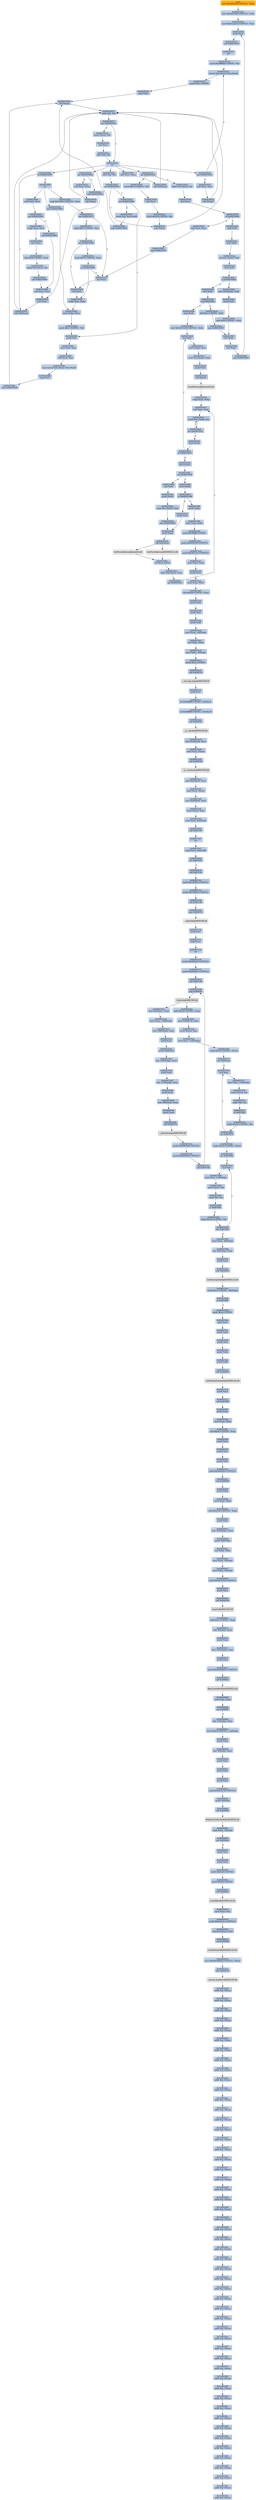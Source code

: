 digraph G {
node[shape=rectangle,style=filled,fillcolor=lightsteelblue,color=lightsteelblue]
bgcolor="transparent"
a0x00435000movl_0x4001d0UINT32_ebx[label="start\nmovl $0x4001d0<UINT32>, %ebx",fillcolor="orange",color="lightgrey"];
a0x00435005movl_0x401000UINT32_edi[label="0x00435005\nmovl $0x401000<UINT32>, %edi"];
a0x0043500amovl_0x42ab22UINT32_esi[label="0x0043500a\nmovl $0x42ab22<UINT32>, %esi"];
a0x0043500fpushl_ebx[label="0x0043500f\npushl %ebx"];
a0x00435010call_0x0043501f[label="0x00435010\ncall 0x0043501f"];
a0x0043501fcld_[label="0x0043501f\ncld "];
a0x00435020movb_0xffffff80UINT8_dl[label="0x00435020\nmovb $0xffffff80<UINT8>, %dl"];
a0x00435022movsb_ds_esi__es_edi_[label="0x00435022\nmovsb %ds:(%esi), %es:(%edi)"];
a0x00435023pushl_0x2UINT8[label="0x00435023\npushl $0x2<UINT8>"];
a0x00435025popl_ebx[label="0x00435025\npopl %ebx"];
a0x00435026call_esp_[label="0x00435026\ncall (%esp)"];
a0x00435015addb_dl_dl[label="0x00435015\naddb %dl, %dl"];
a0x00435017jne_0x0043501e[label="0x00435017\njne 0x0043501e"];
a0x00435019movb_esi__dl[label="0x00435019\nmovb (%esi), %dl"];
a0x0043501bincl_esi[label="0x0043501b\nincl %esi"];
a0x0043501cadcb_dl_dl[label="0x0043501c\nadcb %dl, %dl"];
a0x0043501eret[label="0x0043501e\nret"];
a0x00435029jae_0x00435022[label="0x00435029\njae 0x00435022"];
a0x0043502bxorl_ecx_ecx[label="0x0043502b\nxorl %ecx, %ecx"];
a0x0043502dcall_esp_[label="0x0043502d\ncall (%esp)"];
a0x00435030jae_0x0043504a[label="0x00435030\njae 0x0043504a"];
a0x00435032xorl_eax_eax[label="0x00435032\nxorl %eax, %eax"];
a0x00435034call_esp_[label="0x00435034\ncall (%esp)"];
a0x00435037jae_0x0043505a[label="0x00435037\njae 0x0043505a"];
a0x00435039movb_0x2UINT8_bl[label="0x00435039\nmovb $0x2<UINT8>, %bl"];
a0x0043503bincl_ecx[label="0x0043503b\nincl %ecx"];
a0x0043503cmovb_0x10UINT8_al[label="0x0043503c\nmovb $0x10<UINT8>, %al"];
a0x0043503ecall_esp_[label="0x0043503e\ncall (%esp)"];
a0x00435041adcb_al_al[label="0x00435041\nadcb %al, %al"];
a0x00435043jae_0x0043503e[label="0x00435043\njae 0x0043503e"];
a0x00435045jne_0x00435086[label="0x00435045\njne 0x00435086"];
a0x00435047stosb_al_es_edi_[label="0x00435047\nstosb %al, %es:(%edi)"];
a0x00435048jmp_0x00435026[label="0x00435048\njmp 0x00435026"];
a0x0043505alodsb_ds_esi__al[label="0x0043505a\nlodsb %ds:(%esi), %al"];
a0x0043505bshrl_eax[label="0x0043505b\nshrl %eax"];
a0x0043505dje_0x004350a0[label="0x0043505d\nje 0x004350a0"];
a0x0043505fadcl_ecx_ecx[label="0x0043505f\nadcl %ecx, %ecx"];
a0x00435061jmp_0x0043507f[label="0x00435061\njmp 0x0043507f"];
a0x0043507fincl_ecx[label="0x0043507f\nincl %ecx"];
a0x00435080incl_ecx[label="0x00435080\nincl %ecx"];
a0x00435081xchgl_eax_ebp[label="0x00435081\nxchgl %eax, %ebp"];
a0x00435082movl_ebp_eax[label="0x00435082\nmovl %ebp, %eax"];
a0x00435084movb_0x1UINT8_bl[label="0x00435084\nmovb $0x1<UINT8>, %bl"];
a0x00435086pushl_esi[label="0x00435086\npushl %esi"];
a0x00435087movl_edi_esi[label="0x00435087\nmovl %edi, %esi"];
a0x00435089subl_eax_esi[label="0x00435089\nsubl %eax, %esi"];
a0x0043508brepz_movsb_ds_esi__es_edi_[label="0x0043508b\nrepz movsb %ds:(%esi), %es:(%edi)"];
a0x0043508dpopl_esi[label="0x0043508d\npopl %esi"];
a0x0043508ejmp_0x00435026[label="0x0043508e\njmp 0x00435026"];
a0x0043504acall_0x00435092[label="0x0043504a\ncall 0x00435092"];
a0x00435092incl_ecx[label="0x00435092\nincl %ecx"];
a0x00435093call_0x4esp_[label="0x00435093\ncall 0x4(%esp)"];
a0x00435097adcl_ecx_ecx[label="0x00435097\nadcl %ecx, %ecx"];
a0x00435099call_0x4esp_[label="0x00435099\ncall 0x4(%esp)"];
a0x0043509djb_0x00435093[label="0x0043509d\njb 0x00435093"];
a0x0043509fret[label="0x0043509f\nret"];
a0x0043504fsubl_ebx_ecx[label="0x0043504f\nsubl %ebx, %ecx"];
a0x00435051jne_0x00435063[label="0x00435051\njne 0x00435063"];
a0x00435053call_0x00435090[label="0x00435053\ncall 0x00435090"];
a0x00435090xorl_ecx_ecx[label="0x00435090\nxorl %ecx, %ecx"];
a0x00435058jmp_0x00435082[label="0x00435058\njmp 0x00435082"];
a0x00435063xchgl_eax_ecx[label="0x00435063\nxchgl %eax, %ecx"];
a0x00435064decl_eax[label="0x00435064\ndecl %eax"];
a0x00435065shll_0x8UINT8_eax[label="0x00435065\nshll $0x8<UINT8>, %eax"];
a0x00435068lodsb_ds_esi__al[label="0x00435068\nlodsb %ds:(%esi), %al"];
a0x00435069call_0x00435090[label="0x00435069\ncall 0x00435090"];
a0x0043506ecmpl_0x7d00UINT32_eax[label="0x0043506e\ncmpl $0x7d00<UINT32>, %eax"];
a0x00435073jae_0x0043507f[label="0x00435073\njae 0x0043507f"];
a0x00435075cmpb_0x5UINT8_ah[label="0x00435075\ncmpb $0x5<UINT8>, %ah"];
a0x00435078jae_0x00435080[label="0x00435078\njae 0x00435080"];
a0x0043507acmpl_0x7fUINT8_eax[label="0x0043507a\ncmpl $0x7f<UINT8>, %eax"];
a0x0043507dja_0x00435081[label="0x0043507d\nja 0x00435081"];
a0x004350a0popl_edi[label="0x004350a0\npopl %edi"];
a0x004350a1popl_ebx[label="0x004350a1\npopl %ebx"];
a0x004350a2movzwl_ebx__edi[label="0x004350a2\nmovzwl (%ebx), %edi"];
a0x004350a5decl_edi[label="0x004350a5\ndecl %edi"];
a0x004350a6je_0x004350b0[label="0x004350a6\nje 0x004350b0"];
a0x004350a8decl_edi[label="0x004350a8\ndecl %edi"];
a0x004350a9je_0x004350be[label="0x004350a9\nje 0x004350be"];
a0x004350abshll_0xcUINT8_edi[label="0x004350ab\nshll $0xc<UINT8>, %edi"];
a0x004350aejmp_0x004350b7[label="0x004350ae\njmp 0x004350b7"];
a0x004350b7incl_ebx[label="0x004350b7\nincl %ebx"];
a0x004350b8incl_ebx[label="0x004350b8\nincl %ebx"];
a0x004350b9jmp_0x0043500f[label="0x004350b9\njmp 0x0043500f"];
a0x004350b0movl_0x2ebx__edi[label="0x004350b0\nmovl 0x2(%ebx), %edi"];
a0x004350b3pushl_edi[label="0x004350b3\npushl %edi"];
a0x004350b4addl_0x4UINT8_ebx[label="0x004350b4\naddl $0x4<UINT8>, %ebx"];
a0x004350bepopl_edi[label="0x004350be\npopl %edi"];
a0x004350bfmovl_0x435128UINT32_ebx[label="0x004350bf\nmovl $0x435128<UINT32>, %ebx"];
a0x004350c4incl_edi[label="0x004350c4\nincl %edi"];
a0x004350c5movl_edi__esi[label="0x004350c5\nmovl (%edi), %esi"];
a0x004350c7scasl_es_edi__eax[label="0x004350c7\nscasl %es:(%edi), %eax"];
a0x004350c8pushl_edi[label="0x004350c8\npushl %edi"];
a0x004350c9call_ebx_[label="0x004350c9\ncall (%ebx)"];
LoadLibraryA_kernel32_dll[label="LoadLibraryA@kernel32.dll",fillcolor="lightgrey",color="lightgrey"];
a0x004350cbxchgl_eax_ebp[label="0x004350cb\nxchgl %eax, %ebp"];
a0x004350ccxorl_eax_eax[label="0x004350cc\nxorl %eax, %eax"];
a0x004350cescasb_es_edi__al[label="0x004350ce\nscasb %es:(%edi), %al"];
a0x004350cfjne_0x004350ce[label="0x004350cf\njne 0x004350ce"];
a0x004350d1decb_edi_[label="0x004350d1\ndecb (%edi)"];
a0x004350d3je_0x004350c4[label="0x004350d3\nje 0x004350c4"];
a0x004350d5decb_edi_[label="0x004350d5\ndecb (%edi)"];
a0x004350d7jne_0x004350df[label="0x004350d7\njne 0x004350df"];
a0x004350dfdecb_edi_[label="0x004350df\ndecb (%edi)"];
a0x004350e1je_0x00407a98[label="0x004350e1\nje 0x00407a98"];
a0x004350e7pushl_edi[label="0x004350e7\npushl %edi"];
a0x004350e8pushl_ebp[label="0x004350e8\npushl %ebp"];
a0x004350e9call_0x4ebx_[label="0x004350e9\ncall 0x4(%ebx)"];
GetProcAddress_kernel32_dll[label="GetProcAddress@kernel32.dll",fillcolor="lightgrey",color="lightgrey"];
a0x004350ecorl_eax_esi_[label="0x004350ec\norl %eax, (%esi)"];
a0x004350eelodsl_ds_esi__eax[label="0x004350ee\nlodsl %ds:(%esi), %eax"];
a0x004350efjne_0x004350cc[label="0x004350ef\njne 0x004350cc"];
GetProcAddress_KERNEL32_dll[label="GetProcAddress@KERNEL32.dll",fillcolor="lightgrey",color="lightgrey"];
a0x004350d9incl_edi[label="0x004350d9\nincl %edi"];
a0x004350dapushl_edi_[label="0x004350da\npushl (%edi)"];
a0x004350dcscasl_es_edi__eax[label="0x004350dc\nscasl %es:(%edi), %eax"];
a0x004350ddjmp_0x004350e8[label="0x004350dd\njmp 0x004350e8"];
a0x00407a98pushl_ebp[label="0x00407a98\npushl %ebp"];
a0x00407a99movl_esp_ebp[label="0x00407a99\nmovl %esp, %ebp"];
a0x00407a9bpushl_0xffffffffUINT8[label="0x00407a9b\npushl $0xffffffff<UINT8>"];
a0x00407a9dpushl_0x409190UINT32[label="0x00407a9d\npushl $0x409190<UINT32>"];
a0x00407aa2pushl_0x407a3eUINT32[label="0x00407aa2\npushl $0x407a3e<UINT32>"];
a0x00407aa7movl_fs_0_eax[label="0x00407aa7\nmovl %fs:0, %eax"];
a0x00407aadpushl_eax[label="0x00407aad\npushl %eax"];
a0x00407aaemovl_esp_fs_0[label="0x00407aae\nmovl %esp, %fs:0"];
a0x00407ab5subl_0x68UINT8_esp[label="0x00407ab5\nsubl $0x68<UINT8>, %esp"];
a0x00407ab8pushl_ebx[label="0x00407ab8\npushl %ebx"];
a0x00407ab9pushl_esi[label="0x00407ab9\npushl %esi"];
a0x00407abapushl_edi[label="0x00407aba\npushl %edi"];
a0x00407abbmovl_esp__24ebp_[label="0x00407abb\nmovl %esp, -24(%ebp)"];
a0x00407abexorl_ebx_ebx[label="0x00407abe\nxorl %ebx, %ebx"];
a0x00407ac0movl_ebx__4ebp_[label="0x00407ac0\nmovl %ebx, -4(%ebp)"];
a0x00407ac3pushl_0x2UINT8[label="0x00407ac3\npushl $0x2<UINT8>"];
a0x00407ac5call_0x408158[label="0x00407ac5\ncall 0x408158"];
a__set_app_type_MSVCRT_dll[label="__set_app_type@MSVCRT.dll",fillcolor="lightgrey",color="lightgrey"];
a0x00407acbpopl_ecx[label="0x00407acb\npopl %ecx"];
a0x00407accorl_0xffffffffUINT8_0x426a2c[label="0x00407acc\norl $0xffffffff<UINT8>, 0x426a2c"];
a0x00407ad3orl_0xffffffffUINT8_0x426a30[label="0x00407ad3\norl $0xffffffff<UINT8>, 0x426a30"];
a0x00407adacall_0x40815c[label="0x00407ada\ncall 0x40815c"];
a__p__fmode_MSVCRT_dll[label="__p__fmode@MSVCRT.dll",fillcolor="lightgrey",color="lightgrey"];
a0x00407ae0movl_0x426a24_ecx[label="0x00407ae0\nmovl 0x426a24, %ecx"];
a0x00407ae6movl_ecx_eax_[label="0x00407ae6\nmovl %ecx, (%eax)"];
a0x00407ae8call_0x408160[label="0x00407ae8\ncall 0x408160"];
a__p__commode_MSVCRT_dll[label="__p__commode@MSVCRT.dll",fillcolor="lightgrey",color="lightgrey"];
a0x00407aeemovl_0x426a20_ecx[label="0x00407aee\nmovl 0x426a20, %ecx"];
a0x00407af4movl_ecx_eax_[label="0x00407af4\nmovl %ecx, (%eax)"];
a0x00407af6movl_0x408164_eax[label="0x00407af6\nmovl 0x408164, %eax"];
a0x00407afbmovl_eax__eax[label="0x00407afb\nmovl (%eax), %eax"];
a0x00407afdmovl_eax_0x426a28[label="0x00407afd\nmovl %eax, 0x426a28"];
a0x00407b02call_0x407c67[label="0x00407b02\ncall 0x407c67"];
a0x00407c67ret[label="0x00407c67\nret"];
a0x00407b07cmpl_ebx_0x425d88[label="0x00407b07\ncmpl %ebx, 0x425d88"];
a0x00407b0djne_0x407b1b[label="0x00407b0d\njne 0x407b1b"];
a0x00407b1bcall_0x407c4c[label="0x00407b1b\ncall 0x407c4c"];
a0x00407c4cpushl_0x30000UINT32[label="0x00407c4c\npushl $0x30000<UINT32>"];
a0x00407c51pushl_0x10000UINT32[label="0x00407c51\npushl $0x10000<UINT32>"];
a0x00407c56call_0x407c80[label="0x00407c56\ncall 0x407c80"];
a0x00407c80jmp_0x408150[label="0x00407c80\njmp 0x408150"];
a_controlfp_MSVCRT_dll[label="_controlfp@MSVCRT.dll",fillcolor="lightgrey",color="lightgrey"];
a0x00407c5bpopl_ecx[label="0x00407c5b\npopl %ecx"];
a0x00407c5cpopl_ecx[label="0x00407c5c\npopl %ecx"];
a0x00407c5dret[label="0x00407c5d\nret"];
a0x00407b20pushl_0x40b010UINT32[label="0x00407b20\npushl $0x40b010<UINT32>"];
a0x00407b25pushl_0x40b00cUINT32[label="0x00407b25\npushl $0x40b00c<UINT32>"];
a0x00407b2acall_0x407c46[label="0x00407b2a\ncall 0x407c46"];
a0x00407c46jmp_0x40816c[label="0x00407c46\njmp 0x40816c"];
a_initterm_MSVCRT_dll[label="_initterm@MSVCRT.dll",fillcolor="lightgrey",color="lightgrey"];
a0x00407b2fmovl_0x426a1c_eax[label="0x00407b2f\nmovl 0x426a1c, %eax"];
a0x00407b34movl_eax__108ebp_[label="0x00407b34\nmovl %eax, -108(%ebp)"];
a0x00407b37leal__108ebp__eax[label="0x00407b37\nleal -108(%ebp), %eax"];
a0x00407b3apushl_eax[label="0x00407b3a\npushl %eax"];
a0x00407b3bpushl_0x426a18[label="0x00407b3b\npushl 0x426a18"];
a0x00407b41leal__100ebp__eax[label="0x00407b41\nleal -100(%ebp), %eax"];
a0x00407b44pushl_eax[label="0x00407b44\npushl %eax"];
a0x00407b45leal__112ebp__eax[label="0x00407b45\nleal -112(%ebp), %eax"];
a0x00407b48pushl_eax[label="0x00407b48\npushl %eax"];
a0x00407b49leal__96ebp__eax[label="0x00407b49\nleal -96(%ebp), %eax"];
a0x00407b4cpushl_eax[label="0x00407b4c\npushl %eax"];
a0x00407b4dcall_0x408170[label="0x00407b4d\ncall 0x408170"];
a__getmainargs_MSVCRT_dll[label="__getmainargs@MSVCRT.dll",fillcolor="lightgrey",color="lightgrey"];
a0x00407b53pushl_0x40b008UINT32[label="0x00407b53\npushl $0x40b008<UINT32>"];
a0x00407b58pushl_0x40b000UINT32[label="0x00407b58\npushl $0x40b000<UINT32>"];
a0x00407b5dcall_0x407c46[label="0x00407b5d\ncall 0x407c46"];
a0x00407b62addl_0x24UINT8_esp[label="0x00407b62\naddl $0x24<UINT8>, %esp"];
a0x00407b65movl_0x408174_eax[label="0x00407b65\nmovl 0x408174, %eax"];
a0x00407b6amovl_eax__esi[label="0x00407b6a\nmovl (%eax), %esi"];
a0x00407b6cmovl_esi__116ebp_[label="0x00407b6c\nmovl %esi, -116(%ebp)"];
a0x00407b6fcmpb_0x22UINT8_esi_[label="0x00407b6f\ncmpb $0x22<UINT8>, (%esi)"];
a0x00407b72jne_0x407bae[label="0x00407b72\njne 0x407bae"];
a0x00407b74incl_esi[label="0x00407b74\nincl %esi"];
a0x00407b75movl_esi__116ebp_[label="0x00407b75\nmovl %esi, -116(%ebp)"];
a0x00407b78movb_esi__al[label="0x00407b78\nmovb (%esi), %al"];
a0x00407b7acmpb_bl_al[label="0x00407b7a\ncmpb %bl, %al"];
a0x00407b7cje_0x407b82[label="0x00407b7c\nje 0x407b82"];
a0x00407b7ecmpb_0x22UINT8_al[label="0x00407b7e\ncmpb $0x22<UINT8>, %al"];
a0x00407b80jne_0x407b74[label="0x00407b80\njne 0x407b74"];
a0x00407b82cmpb_0x22UINT8_esi_[label="0x00407b82\ncmpb $0x22<UINT8>, (%esi)"];
a0x00407b85jne_0x407b8b[label="0x00407b85\njne 0x407b8b"];
a0x00407b87incl_esi[label="0x00407b87\nincl %esi"];
a0x00407b88movl_esi__116ebp_[label="0x00407b88\nmovl %esi, -116(%ebp)"];
a0x00407b8bmovb_esi__al[label="0x00407b8b\nmovb (%esi), %al"];
a0x00407b8dcmpb_bl_al[label="0x00407b8d\ncmpb %bl, %al"];
a0x00407b8fje_0x407b95[label="0x00407b8f\nje 0x407b95"];
a0x00407b91cmpb_0x20UINT8_al[label="0x00407b91\ncmpb $0x20<UINT8>, %al"];
a0x00407b93jbe_0x407b87[label="0x00407b93\njbe 0x407b87"];
a0x00407b95movl_ebx__48ebp_[label="0x00407b95\nmovl %ebx, -48(%ebp)"];
a0x00407b98leal__92ebp__eax[label="0x00407b98\nleal -92(%ebp), %eax"];
a0x00407b9bpushl_eax[label="0x00407b9b\npushl %eax"];
a0x00407b9ccall_0x4080c8[label="0x00407b9c\ncall 0x4080c8"];
GetStartupInfoA_KERNEL32_dll[label="GetStartupInfoA@KERNEL32.dll",fillcolor="lightgrey",color="lightgrey"];
a0x00407ba2testb_0x1UINT8__48ebp_[label="0x00407ba2\ntestb $0x1<UINT8>, -48(%ebp)"];
a0x00407ba6je_0x407bb9[label="0x00407ba6\nje 0x407bb9"];
a0x00407bb9pushl_0xaUINT8[label="0x00407bb9\npushl $0xa<UINT8>"];
a0x00407bbbpopl_eax[label="0x00407bbb\npopl %eax"];
a0x00407bbcpushl_eax[label="0x00407bbc\npushl %eax"];
a0x00407bbdpushl_esi[label="0x00407bbd\npushl %esi"];
a0x00407bbepushl_ebx[label="0x00407bbe\npushl %ebx"];
a0x00407bbfpushl_ebx[label="0x00407bbf\npushl %ebx"];
a0x00407bc0call_0x4080c4[label="0x00407bc0\ncall 0x4080c4"];
GetModuleHandleA_KERNEL32_dll[label="GetModuleHandleA@KERNEL32.dll",fillcolor="lightgrey",color="lightgrey"];
a0x00407bc6pushl_eax[label="0x00407bc6\npushl %eax"];
a0x00407bc7call_0x403f99[label="0x00407bc7\ncall 0x403f99"];
a0x00403f99pushl_ebp[label="0x00403f99\npushl %ebp"];
a0x00403f9amovl_esp_ebp[label="0x00403f9a\nmovl %esp, %ebp"];
a0x00403f9csubl_0x4cUINT8_esp[label="0x00403f9c\nsubl $0x4c<UINT8>, %esp"];
a0x00403f9fpushl_ebx[label="0x00403f9f\npushl %ebx"];
a0x00403fa0pushl_esi[label="0x00403fa0\npushl %esi"];
a0x00403fa1pushl_edi[label="0x00403fa1\npushl %edi"];
a0x00403fa2pushl_0x40b34cUINT32[label="0x00403fa2\npushl $0x40b34c<UINT32>"];
a0x00403fa7call_0x406899[label="0x00403fa7\ncall 0x406899"];
a0x00406899pushl_ebp[label="0x00406899\npushl %ebp"];
a0x0040689amovl_esp_ebp[label="0x0040689a\nmovl %esp, %ebp"];
a0x0040689csubl_0x214UINT32_esp[label="0x0040689c\nsubl $0x214<UINT32>, %esp"];
a0x004068a2pushl_ebx[label="0x004068a2\npushl %ebx"];
a0x004068a3leal__532ebp__eax[label="0x004068a3\nleal -532(%ebp), %eax"];
a0x004068a9pushl_0x8ebp_[label="0x004068a9\npushl 0x8(%ebp)"];
a0x004068acxorl_ebx_ebx[label="0x004068ac\nxorl %ebx, %ebx"];
a0x004068aemovl_ebx__8ebp_[label="0x004068ae\nmovl %ebx, -8(%ebp)"];
a0x004068b1movl_ebx__4ebp_[label="0x004068b1\nmovl %ebx, -4(%ebp)"];
a0x004068b4pushl_0x425c94UINT32[label="0x004068b4\npushl $0x425c94<UINT32>"];
a0x004068b9pushl_eax[label="0x004068b9\npushl %eax"];
a0x004068bacall_0x408144[label="0x004068ba\ncall 0x408144"];
swprintf_MSVCRT_dll[label="swprintf@MSVCRT.dll",fillcolor="lightgrey",color="lightgrey"];
a0x004068c0addl_0xcUINT8_esp[label="0x004068c0\naddl $0xc<UINT8>, %esp"];
a0x004068c3leal__8ebp__eax[label="0x004068c3\nleal -8(%ebp), %eax"];
a0x004068c6pushl_eax[label="0x004068c6\npushl %eax"];
a0x004068c7leal__532ebp__eax[label="0x004068c7\nleal -532(%ebp), %eax"];
a0x004068cdpushl_eax[label="0x004068cd\npushl %eax"];
a0x004068cepushl_0x80000001UINT32[label="0x004068ce\npushl $0x80000001<UINT32>"];
a0x004068d3call_0x40802c[label="0x004068d3\ncall 0x40802c"];
RegCreateKeyW_ADVAPI32_dll[label="RegCreateKeyW@ADVAPI32.dll",fillcolor="lightgrey",color="lightgrey"];
a0x004068d9testl_eax_eax[label="0x004068d9\ntestl %eax, %eax"];
a0x004068dbjne_0x4068fc[label="0x004068db\njne 0x4068fc"];
a0x004068ddleal__12ebp__eax[label="0x004068dd\nleal -12(%ebp), %eax"];
a0x004068e0movl_0x4UINT32__12ebp_[label="0x004068e0\nmovl $0x4<UINT32>, -12(%ebp)"];
a0x004068e7pushl_eax[label="0x004068e7\npushl %eax"];
a0x004068e8leal__4ebp__eax[label="0x004068e8\nleal -4(%ebp), %eax"];
a0x004068ebpushl_eax[label="0x004068eb\npushl %eax"];
a0x004068ecpushl_ebx[label="0x004068ec\npushl %ebx"];
a0x004068edpushl_ebx[label="0x004068ed\npushl %ebx"];
a0x004068eepushl_0x425c78UINT32[label="0x004068ee\npushl $0x425c78<UINT32>"];
a0x004068f3pushl__8ebp_[label="0x004068f3\npushl -8(%ebp)"];
a0x004068f6call_0x40800c[label="0x004068f6\ncall 0x40800c"];
RegQueryValueExW_ADVAPI32_dll[label="RegQueryValueExW@ADVAPI32.dll",fillcolor="lightgrey",color="lightgrey"];
a0x004068fccmpl_ebx__4ebp_[label="0x004068fc\ncmpl %ebx, -4(%ebp)"];
a0x004068ffjne_0x406ae6[label="0x004068ff\njne 0x406ae6"];
a0x00406905pushl_esi[label="0x00406905\npushl %esi"];
a0x00406906pushl_edi[label="0x00406906\npushl %edi"];
a0x00406907pushl_0x3e8UINT32[label="0x00406907\npushl $0x3e8<UINT32>"];
a0x0040690cpushl_0x40UINT8[label="0x0040690c\npushl $0x40<UINT8>"];
a0x0040690ecall_0x4080cc[label="0x0040690e\ncall 0x4080cc"];
LocalAlloc_KERNEL32_dll[label="LocalAlloc@KERNEL32.dll",fillcolor="lightgrey",color="lightgrey"];
a0x00406914movl_eax_esi[label="0x00406914\nmovl %eax, %esi"];
a0x00406916pushl_0x425c5cUINT32[label="0x00406916\npushl $0x425c5c<UINT32>"];
a0x0040691bleal_0x12esi__edi[label="0x0040691b\nleal 0x12(%esi), %edi"];
a0x0040691ecall_0x4080f0[label="0x0040691e\ncall 0x4080f0"];
LoadLibraryW_KERNEL32_dll[label="LoadLibraryW@KERNEL32.dll",fillcolor="lightgrey",color="lightgrey"];
a0x00406924movl_0x80c808d0UINT32_esi_[label="0x00406924\nmovl $0x80c808d0<UINT32>, (%esi)"];
a0x00407a3ejmp_0x4081c8[label="0x00407a3e\njmp 0x4081c8"];
a_except_handler3_MSVCRT_dll[label="_except_handler3@MSVCRT.dll",fillcolor="lightgrey",color="lightgrey"];
a0x7c9032a8addb_al_eax_[label="0x7c9032a8\naddb %al, (%eax)"];
a0x7c9032aaaddb_al_eax_[label="0x7c9032aa\naddb %al, (%eax)"];
a0x7c9032acaddb_al_eax_[label="0x7c9032ac\naddb %al, (%eax)"];
a0x7c9032aeaddb_al_eax_[label="0x7c9032ae\naddb %al, (%eax)"];
a0x7c9032b0addb_al_eax_[label="0x7c9032b0\naddb %al, (%eax)"];
a0x7c9032b2addb_al_eax_[label="0x7c9032b2\naddb %al, (%eax)"];
a0x7c9032b4addb_al_eax_[label="0x7c9032b4\naddb %al, (%eax)"];
a0x7c9032b6addb_al_eax_[label="0x7c9032b6\naddb %al, (%eax)"];
a0x7c9032b8addb_al_eax_[label="0x7c9032b8\naddb %al, (%eax)"];
a0x7c9032baaddb_al_eax_[label="0x7c9032ba\naddb %al, (%eax)"];
a0x7c9032bcaddb_al_eax_[label="0x7c9032bc\naddb %al, (%eax)"];
a0x7c9032beaddb_al_eax_[label="0x7c9032be\naddb %al, (%eax)"];
a0x7c9032c0addb_al_eax_[label="0x7c9032c0\naddb %al, (%eax)"];
a0x7c9032c2addb_al_eax_[label="0x7c9032c2\naddb %al, (%eax)"];
a0x7c9032c4addb_al_eax_[label="0x7c9032c4\naddb %al, (%eax)"];
a0x7c9032c6addb_al_eax_[label="0x7c9032c6\naddb %al, (%eax)"];
a0x7c9032c8addb_al_eax_[label="0x7c9032c8\naddb %al, (%eax)"];
a0x7c9032caaddb_al_eax_[label="0x7c9032ca\naddb %al, (%eax)"];
a0x7c9032ccaddb_al_eax_[label="0x7c9032cc\naddb %al, (%eax)"];
a0x7c9032ceaddb_al_eax_[label="0x7c9032ce\naddb %al, (%eax)"];
a0x7c9032d0addb_al_eax_[label="0x7c9032d0\naddb %al, (%eax)"];
a0x7c9032d2addb_al_eax_[label="0x7c9032d2\naddb %al, (%eax)"];
a0x7c9032d4addb_al_eax_[label="0x7c9032d4\naddb %al, (%eax)"];
a0x7c9032d6addb_al_eax_[label="0x7c9032d6\naddb %al, (%eax)"];
a0x7c9032d8addb_al_eax_[label="0x7c9032d8\naddb %al, (%eax)"];
a0x7c9032daaddb_al_eax_[label="0x7c9032da\naddb %al, (%eax)"];
a0x7c9032dcaddb_al_eax_[label="0x7c9032dc\naddb %al, (%eax)"];
a0x7c9032deaddb_al_eax_[label="0x7c9032de\naddb %al, (%eax)"];
a0x7c9032e0addb_al_eax_[label="0x7c9032e0\naddb %al, (%eax)"];
a0x7c9032e2addb_al_eax_[label="0x7c9032e2\naddb %al, (%eax)"];
a0x7c9032e4addb_al_eax_[label="0x7c9032e4\naddb %al, (%eax)"];
a0x7c9032e6addb_al_eax_[label="0x7c9032e6\naddb %al, (%eax)"];
a0x7c9032e8addb_al_eax_[label="0x7c9032e8\naddb %al, (%eax)"];
a0x7c9032eaaddb_al_eax_[label="0x7c9032ea\naddb %al, (%eax)"];
a0x7c9032ecaddb_al_eax_[label="0x7c9032ec\naddb %al, (%eax)"];
a0x7c9032eeaddb_al_eax_[label="0x7c9032ee\naddb %al, (%eax)"];
a0x7c9032f0addb_al_eax_[label="0x7c9032f0\naddb %al, (%eax)"];
a0x7c9032f2addb_al_eax_[label="0x7c9032f2\naddb %al, (%eax)"];
a0x7c9032f4addb_al_eax_[label="0x7c9032f4\naddb %al, (%eax)"];
a0x7c9032f6addb_al_eax_[label="0x7c9032f6\naddb %al, (%eax)"];
a0x7c9032f8addb_al_eax_[label="0x7c9032f8\naddb %al, (%eax)"];
a0x7c9032faaddb_al_eax_[label="0x7c9032fa\naddb %al, (%eax)"];
a0x7c9032fcaddb_al_eax_[label="0x7c9032fc\naddb %al, (%eax)"];
a0x7c9032feaddb_al_eax_[label="0x7c9032fe\naddb %al, (%eax)"];
a0x7c903300addb_al_eax_[label="0x7c903300\naddb %al, (%eax)"];
a0x7c903302addb_al_eax_[label="0x7c903302\naddb %al, (%eax)"];
a0x7c903304addb_al_eax_[label="0x7c903304\naddb %al, (%eax)"];
a0x7c903306addb_al_eax_[label="0x7c903306\naddb %al, (%eax)"];
a0x7c903308addb_al_eax_[label="0x7c903308\naddb %al, (%eax)"];
a0x7c90330aaddb_al_eax_[label="0x7c90330a\naddb %al, (%eax)"];
a0x7c90330caddb_al_eax_[label="0x7c90330c\naddb %al, (%eax)"];
a0x7c90330eaddb_al_eax_[label="0x7c90330e\naddb %al, (%eax)"];
a0x00435000movl_0x4001d0UINT32_ebx -> a0x00435005movl_0x401000UINT32_edi [color="#000000"];
a0x00435005movl_0x401000UINT32_edi -> a0x0043500amovl_0x42ab22UINT32_esi [color="#000000"];
a0x0043500amovl_0x42ab22UINT32_esi -> a0x0043500fpushl_ebx [color="#000000"];
a0x0043500fpushl_ebx -> a0x00435010call_0x0043501f [color="#000000"];
a0x00435010call_0x0043501f -> a0x0043501fcld_ [color="#000000"];
a0x0043501fcld_ -> a0x00435020movb_0xffffff80UINT8_dl [color="#000000"];
a0x00435020movb_0xffffff80UINT8_dl -> a0x00435022movsb_ds_esi__es_edi_ [color="#000000"];
a0x00435022movsb_ds_esi__es_edi_ -> a0x00435023pushl_0x2UINT8 [color="#000000"];
a0x00435023pushl_0x2UINT8 -> a0x00435025popl_ebx [color="#000000"];
a0x00435025popl_ebx -> a0x00435026call_esp_ [color="#000000"];
a0x00435026call_esp_ -> a0x00435015addb_dl_dl [color="#000000"];
a0x00435015addb_dl_dl -> a0x00435017jne_0x0043501e [color="#000000"];
a0x00435017jne_0x0043501e -> a0x00435019movb_esi__dl [color="#000000",label="F"];
a0x00435019movb_esi__dl -> a0x0043501bincl_esi [color="#000000"];
a0x0043501bincl_esi -> a0x0043501cadcb_dl_dl [color="#000000"];
a0x0043501cadcb_dl_dl -> a0x0043501eret [color="#000000"];
a0x0043501eret -> a0x00435029jae_0x00435022 [color="#000000"];
a0x00435029jae_0x00435022 -> a0x00435022movsb_ds_esi__es_edi_ [color="#000000",label="T"];
a0x00435017jne_0x0043501e -> a0x0043501eret [color="#000000",label="T"];
a0x00435029jae_0x00435022 -> a0x0043502bxorl_ecx_ecx [color="#000000",label="F"];
a0x0043502bxorl_ecx_ecx -> a0x0043502dcall_esp_ [color="#000000"];
a0x0043502dcall_esp_ -> a0x00435015addb_dl_dl [color="#000000"];
a0x0043501eret -> a0x00435030jae_0x0043504a [color="#000000"];
a0x00435030jae_0x0043504a -> a0x00435032xorl_eax_eax [color="#000000",label="F"];
a0x00435032xorl_eax_eax -> a0x00435034call_esp_ [color="#000000"];
a0x00435034call_esp_ -> a0x00435015addb_dl_dl [color="#000000"];
a0x0043501eret -> a0x00435037jae_0x0043505a [color="#000000"];
a0x00435037jae_0x0043505a -> a0x00435039movb_0x2UINT8_bl [color="#000000",label="F"];
a0x00435039movb_0x2UINT8_bl -> a0x0043503bincl_ecx [color="#000000"];
a0x0043503bincl_ecx -> a0x0043503cmovb_0x10UINT8_al [color="#000000"];
a0x0043503cmovb_0x10UINT8_al -> a0x0043503ecall_esp_ [color="#000000"];
a0x0043503ecall_esp_ -> a0x00435015addb_dl_dl [color="#000000"];
a0x0043501eret -> a0x00435041adcb_al_al [color="#000000"];
a0x00435041adcb_al_al -> a0x00435043jae_0x0043503e [color="#000000"];
a0x00435043jae_0x0043503e -> a0x0043503ecall_esp_ [color="#000000",label="T"];
a0x00435043jae_0x0043503e -> a0x00435045jne_0x00435086 [color="#000000",label="F"];
a0x00435045jne_0x00435086 -> a0x00435047stosb_al_es_edi_ [color="#000000",label="F"];
a0x00435047stosb_al_es_edi_ -> a0x00435048jmp_0x00435026 [color="#000000"];
a0x00435048jmp_0x00435026 -> a0x00435026call_esp_ [color="#000000"];
a0x00435037jae_0x0043505a -> a0x0043505alodsb_ds_esi__al [color="#000000",label="T"];
a0x0043505alodsb_ds_esi__al -> a0x0043505bshrl_eax [color="#000000"];
a0x0043505bshrl_eax -> a0x0043505dje_0x004350a0 [color="#000000"];
a0x0043505dje_0x004350a0 -> a0x0043505fadcl_ecx_ecx [color="#000000",label="F"];
a0x0043505fadcl_ecx_ecx -> a0x00435061jmp_0x0043507f [color="#000000"];
a0x00435061jmp_0x0043507f -> a0x0043507fincl_ecx [color="#000000"];
a0x0043507fincl_ecx -> a0x00435080incl_ecx [color="#000000"];
a0x00435080incl_ecx -> a0x00435081xchgl_eax_ebp [color="#000000"];
a0x00435081xchgl_eax_ebp -> a0x00435082movl_ebp_eax [color="#000000"];
a0x00435082movl_ebp_eax -> a0x00435084movb_0x1UINT8_bl [color="#000000"];
a0x00435084movb_0x1UINT8_bl -> a0x00435086pushl_esi [color="#000000"];
a0x00435086pushl_esi -> a0x00435087movl_edi_esi [color="#000000"];
a0x00435087movl_edi_esi -> a0x00435089subl_eax_esi [color="#000000"];
a0x00435089subl_eax_esi -> a0x0043508brepz_movsb_ds_esi__es_edi_ [color="#000000"];
a0x0043508brepz_movsb_ds_esi__es_edi_ -> a0x0043508dpopl_esi [color="#000000"];
a0x0043508dpopl_esi -> a0x0043508ejmp_0x00435026 [color="#000000"];
a0x0043508ejmp_0x00435026 -> a0x00435026call_esp_ [color="#000000"];
a0x00435030jae_0x0043504a -> a0x0043504acall_0x00435092 [color="#000000",label="T"];
a0x0043504acall_0x00435092 -> a0x00435092incl_ecx [color="#000000"];
a0x00435092incl_ecx -> a0x00435093call_0x4esp_ [color="#000000"];
a0x00435093call_0x4esp_ -> a0x00435015addb_dl_dl [color="#000000"];
a0x0043501eret -> a0x00435097adcl_ecx_ecx [color="#000000"];
a0x00435097adcl_ecx_ecx -> a0x00435099call_0x4esp_ [color="#000000"];
a0x00435099call_0x4esp_ -> a0x00435015addb_dl_dl [color="#000000"];
a0x0043501eret -> a0x0043509djb_0x00435093 [color="#000000"];
a0x0043509djb_0x00435093 -> a0x0043509fret [color="#000000",label="F"];
a0x0043509fret -> a0x0043504fsubl_ebx_ecx [color="#000000"];
a0x0043504fsubl_ebx_ecx -> a0x00435051jne_0x00435063 [color="#000000"];
a0x00435051jne_0x00435063 -> a0x00435053call_0x00435090 [color="#000000",label="F"];
a0x00435053call_0x00435090 -> a0x00435090xorl_ecx_ecx [color="#000000"];
a0x00435090xorl_ecx_ecx -> a0x00435092incl_ecx [color="#000000"];
a0x0043509fret -> a0x00435058jmp_0x00435082 [color="#000000"];
a0x00435058jmp_0x00435082 -> a0x00435082movl_ebp_eax [color="#000000"];
a0x00435051jne_0x00435063 -> a0x00435063xchgl_eax_ecx [color="#000000",label="T"];
a0x00435063xchgl_eax_ecx -> a0x00435064decl_eax [color="#000000"];
a0x00435064decl_eax -> a0x00435065shll_0x8UINT8_eax [color="#000000"];
a0x00435065shll_0x8UINT8_eax -> a0x00435068lodsb_ds_esi__al [color="#000000"];
a0x00435068lodsb_ds_esi__al -> a0x00435069call_0x00435090 [color="#000000"];
a0x00435069call_0x00435090 -> a0x00435090xorl_ecx_ecx [color="#000000"];
a0x0043509djb_0x00435093 -> a0x00435093call_0x4esp_ [color="#000000",label="T"];
a0x0043509fret -> a0x0043506ecmpl_0x7d00UINT32_eax [color="#000000"];
a0x0043506ecmpl_0x7d00UINT32_eax -> a0x00435073jae_0x0043507f [color="#000000"];
a0x00435073jae_0x0043507f -> a0x00435075cmpb_0x5UINT8_ah [color="#000000",label="F"];
a0x00435075cmpb_0x5UINT8_ah -> a0x00435078jae_0x00435080 [color="#000000"];
a0x00435078jae_0x00435080 -> a0x0043507acmpl_0x7fUINT8_eax [color="#000000",label="F"];
a0x0043507acmpl_0x7fUINT8_eax -> a0x0043507dja_0x00435081 [color="#000000"];
a0x0043507dja_0x00435081 -> a0x0043507fincl_ecx [color="#000000",label="F"];
a0x00435045jne_0x00435086 -> a0x00435086pushl_esi [color="#000000",label="T"];
a0x0043507dja_0x00435081 -> a0x00435081xchgl_eax_ebp [color="#000000",label="T"];
a0x00435078jae_0x00435080 -> a0x00435080incl_ecx [color="#000000",label="T"];
a0x0043505dje_0x004350a0 -> a0x004350a0popl_edi [color="#000000",label="T"];
a0x004350a0popl_edi -> a0x004350a1popl_ebx [color="#000000"];
a0x004350a1popl_ebx -> a0x004350a2movzwl_ebx__edi [color="#000000"];
a0x004350a2movzwl_ebx__edi -> a0x004350a5decl_edi [color="#000000"];
a0x004350a5decl_edi -> a0x004350a6je_0x004350b0 [color="#000000"];
a0x004350a6je_0x004350b0 -> a0x004350a8decl_edi [color="#000000",label="F"];
a0x004350a8decl_edi -> a0x004350a9je_0x004350be [color="#000000"];
a0x004350a9je_0x004350be -> a0x004350abshll_0xcUINT8_edi [color="#000000",label="F"];
a0x004350abshll_0xcUINT8_edi -> a0x004350aejmp_0x004350b7 [color="#000000"];
a0x004350aejmp_0x004350b7 -> a0x004350b7incl_ebx [color="#000000"];
a0x004350b7incl_ebx -> a0x004350b8incl_ebx [color="#000000"];
a0x004350b8incl_ebx -> a0x004350b9jmp_0x0043500f [color="#000000"];
a0x004350b9jmp_0x0043500f -> a0x0043500fpushl_ebx [color="#000000"];
a0x00435073jae_0x0043507f -> a0x0043507fincl_ecx [color="#000000",label="T"];
a0x004350a6je_0x004350b0 -> a0x004350b0movl_0x2ebx__edi [color="#000000",label="T"];
a0x004350b0movl_0x2ebx__edi -> a0x004350b3pushl_edi [color="#000000"];
a0x004350b3pushl_edi -> a0x004350b4addl_0x4UINT8_ebx [color="#000000"];
a0x004350b4addl_0x4UINT8_ebx -> a0x004350b7incl_ebx [color="#000000"];
a0x004350a9je_0x004350be -> a0x004350bepopl_edi [color="#000000",label="T"];
a0x004350bepopl_edi -> a0x004350bfmovl_0x435128UINT32_ebx [color="#000000"];
a0x004350bfmovl_0x435128UINT32_ebx -> a0x004350c4incl_edi [color="#000000"];
a0x004350c4incl_edi -> a0x004350c5movl_edi__esi [color="#000000"];
a0x004350c5movl_edi__esi -> a0x004350c7scasl_es_edi__eax [color="#000000"];
a0x004350c7scasl_es_edi__eax -> a0x004350c8pushl_edi [color="#000000"];
a0x004350c8pushl_edi -> a0x004350c9call_ebx_ [color="#000000"];
a0x004350c9call_ebx_ -> LoadLibraryA_kernel32_dll [color="#000000"];
LoadLibraryA_kernel32_dll -> a0x004350cbxchgl_eax_ebp [color="#000000"];
a0x004350cbxchgl_eax_ebp -> a0x004350ccxorl_eax_eax [color="#000000"];
a0x004350ccxorl_eax_eax -> a0x004350cescasb_es_edi__al [color="#000000"];
a0x004350cescasb_es_edi__al -> a0x004350cfjne_0x004350ce [color="#000000"];
a0x004350cfjne_0x004350ce -> a0x004350cescasb_es_edi__al [color="#000000",label="T"];
a0x004350cfjne_0x004350ce -> a0x004350d1decb_edi_ [color="#000000",label="F"];
a0x004350d1decb_edi_ -> a0x004350d3je_0x004350c4 [color="#000000"];
a0x004350d3je_0x004350c4 -> a0x004350d5decb_edi_ [color="#000000",label="F"];
a0x004350d5decb_edi_ -> a0x004350d7jne_0x004350df [color="#000000"];
a0x004350d7jne_0x004350df -> a0x004350dfdecb_edi_ [color="#000000",label="T"];
a0x004350dfdecb_edi_ -> a0x004350e1je_0x00407a98 [color="#000000"];
a0x004350e1je_0x00407a98 -> a0x004350e7pushl_edi [color="#000000",label="F"];
a0x004350e7pushl_edi -> a0x004350e8pushl_ebp [color="#000000"];
a0x004350e8pushl_ebp -> a0x004350e9call_0x4ebx_ [color="#000000"];
a0x004350e9call_0x4ebx_ -> GetProcAddress_kernel32_dll [color="#000000"];
GetProcAddress_kernel32_dll -> a0x004350ecorl_eax_esi_ [color="#000000"];
a0x004350ecorl_eax_esi_ -> a0x004350eelodsl_ds_esi__eax [color="#000000"];
a0x004350eelodsl_ds_esi__eax -> a0x004350efjne_0x004350cc [color="#000000"];
a0x004350efjne_0x004350cc -> a0x004350ccxorl_eax_eax [color="#000000",label="T"];
a0x004350e9call_0x4ebx_ -> GetProcAddress_KERNEL32_dll [color="#000000"];
GetProcAddress_KERNEL32_dll -> a0x004350ecorl_eax_esi_ [color="#000000"];
a0x004350d3je_0x004350c4 -> a0x004350c4incl_edi [color="#000000",label="T"];
a0x004350d7jne_0x004350df -> a0x004350d9incl_edi [color="#000000",label="F"];
a0x004350d9incl_edi -> a0x004350dapushl_edi_ [color="#000000"];
a0x004350dapushl_edi_ -> a0x004350dcscasl_es_edi__eax [color="#000000"];
a0x004350dcscasl_es_edi__eax -> a0x004350ddjmp_0x004350e8 [color="#000000"];
a0x004350ddjmp_0x004350e8 -> a0x004350e8pushl_ebp [color="#000000"];
a0x004350e1je_0x00407a98 -> a0x00407a98pushl_ebp [color="#000000",label="T"];
a0x00407a98pushl_ebp -> a0x00407a99movl_esp_ebp [color="#000000"];
a0x00407a99movl_esp_ebp -> a0x00407a9bpushl_0xffffffffUINT8 [color="#000000"];
a0x00407a9bpushl_0xffffffffUINT8 -> a0x00407a9dpushl_0x409190UINT32 [color="#000000"];
a0x00407a9dpushl_0x409190UINT32 -> a0x00407aa2pushl_0x407a3eUINT32 [color="#000000"];
a0x00407aa2pushl_0x407a3eUINT32 -> a0x00407aa7movl_fs_0_eax [color="#000000"];
a0x00407aa7movl_fs_0_eax -> a0x00407aadpushl_eax [color="#000000"];
a0x00407aadpushl_eax -> a0x00407aaemovl_esp_fs_0 [color="#000000"];
a0x00407aaemovl_esp_fs_0 -> a0x00407ab5subl_0x68UINT8_esp [color="#000000"];
a0x00407ab5subl_0x68UINT8_esp -> a0x00407ab8pushl_ebx [color="#000000"];
a0x00407ab8pushl_ebx -> a0x00407ab9pushl_esi [color="#000000"];
a0x00407ab9pushl_esi -> a0x00407abapushl_edi [color="#000000"];
a0x00407abapushl_edi -> a0x00407abbmovl_esp__24ebp_ [color="#000000"];
a0x00407abbmovl_esp__24ebp_ -> a0x00407abexorl_ebx_ebx [color="#000000"];
a0x00407abexorl_ebx_ebx -> a0x00407ac0movl_ebx__4ebp_ [color="#000000"];
a0x00407ac0movl_ebx__4ebp_ -> a0x00407ac3pushl_0x2UINT8 [color="#000000"];
a0x00407ac3pushl_0x2UINT8 -> a0x00407ac5call_0x408158 [color="#000000"];
a0x00407ac5call_0x408158 -> a__set_app_type_MSVCRT_dll [color="#000000"];
a__set_app_type_MSVCRT_dll -> a0x00407acbpopl_ecx [color="#000000"];
a0x00407acbpopl_ecx -> a0x00407accorl_0xffffffffUINT8_0x426a2c [color="#000000"];
a0x00407accorl_0xffffffffUINT8_0x426a2c -> a0x00407ad3orl_0xffffffffUINT8_0x426a30 [color="#000000"];
a0x00407ad3orl_0xffffffffUINT8_0x426a30 -> a0x00407adacall_0x40815c [color="#000000"];
a0x00407adacall_0x40815c -> a__p__fmode_MSVCRT_dll [color="#000000"];
a__p__fmode_MSVCRT_dll -> a0x00407ae0movl_0x426a24_ecx [color="#000000"];
a0x00407ae0movl_0x426a24_ecx -> a0x00407ae6movl_ecx_eax_ [color="#000000"];
a0x00407ae6movl_ecx_eax_ -> a0x00407ae8call_0x408160 [color="#000000"];
a0x00407ae8call_0x408160 -> a__p__commode_MSVCRT_dll [color="#000000"];
a__p__commode_MSVCRT_dll -> a0x00407aeemovl_0x426a20_ecx [color="#000000"];
a0x00407aeemovl_0x426a20_ecx -> a0x00407af4movl_ecx_eax_ [color="#000000"];
a0x00407af4movl_ecx_eax_ -> a0x00407af6movl_0x408164_eax [color="#000000"];
a0x00407af6movl_0x408164_eax -> a0x00407afbmovl_eax__eax [color="#000000"];
a0x00407afbmovl_eax__eax -> a0x00407afdmovl_eax_0x426a28 [color="#000000"];
a0x00407afdmovl_eax_0x426a28 -> a0x00407b02call_0x407c67 [color="#000000"];
a0x00407b02call_0x407c67 -> a0x00407c67ret [color="#000000"];
a0x00407c67ret -> a0x00407b07cmpl_ebx_0x425d88 [color="#000000"];
a0x00407b07cmpl_ebx_0x425d88 -> a0x00407b0djne_0x407b1b [color="#000000"];
a0x00407b0djne_0x407b1b -> a0x00407b1bcall_0x407c4c [color="#000000",label="T"];
a0x00407b1bcall_0x407c4c -> a0x00407c4cpushl_0x30000UINT32 [color="#000000"];
a0x00407c4cpushl_0x30000UINT32 -> a0x00407c51pushl_0x10000UINT32 [color="#000000"];
a0x00407c51pushl_0x10000UINT32 -> a0x00407c56call_0x407c80 [color="#000000"];
a0x00407c56call_0x407c80 -> a0x00407c80jmp_0x408150 [color="#000000"];
a0x00407c80jmp_0x408150 -> a_controlfp_MSVCRT_dll [color="#000000"];
a_controlfp_MSVCRT_dll -> a0x00407c5bpopl_ecx [color="#000000"];
a0x00407c5bpopl_ecx -> a0x00407c5cpopl_ecx [color="#000000"];
a0x00407c5cpopl_ecx -> a0x00407c5dret [color="#000000"];
a0x00407c5dret -> a0x00407b20pushl_0x40b010UINT32 [color="#000000"];
a0x00407b20pushl_0x40b010UINT32 -> a0x00407b25pushl_0x40b00cUINT32 [color="#000000"];
a0x00407b25pushl_0x40b00cUINT32 -> a0x00407b2acall_0x407c46 [color="#000000"];
a0x00407b2acall_0x407c46 -> a0x00407c46jmp_0x40816c [color="#000000"];
a0x00407c46jmp_0x40816c -> a_initterm_MSVCRT_dll [color="#000000"];
a_initterm_MSVCRT_dll -> a0x00407b2fmovl_0x426a1c_eax [color="#000000"];
a0x00407b2fmovl_0x426a1c_eax -> a0x00407b34movl_eax__108ebp_ [color="#000000"];
a0x00407b34movl_eax__108ebp_ -> a0x00407b37leal__108ebp__eax [color="#000000"];
a0x00407b37leal__108ebp__eax -> a0x00407b3apushl_eax [color="#000000"];
a0x00407b3apushl_eax -> a0x00407b3bpushl_0x426a18 [color="#000000"];
a0x00407b3bpushl_0x426a18 -> a0x00407b41leal__100ebp__eax [color="#000000"];
a0x00407b41leal__100ebp__eax -> a0x00407b44pushl_eax [color="#000000"];
a0x00407b44pushl_eax -> a0x00407b45leal__112ebp__eax [color="#000000"];
a0x00407b45leal__112ebp__eax -> a0x00407b48pushl_eax [color="#000000"];
a0x00407b48pushl_eax -> a0x00407b49leal__96ebp__eax [color="#000000"];
a0x00407b49leal__96ebp__eax -> a0x00407b4cpushl_eax [color="#000000"];
a0x00407b4cpushl_eax -> a0x00407b4dcall_0x408170 [color="#000000"];
a0x00407b4dcall_0x408170 -> a__getmainargs_MSVCRT_dll [color="#000000"];
a__getmainargs_MSVCRT_dll -> a0x00407b53pushl_0x40b008UINT32 [color="#000000"];
a0x00407b53pushl_0x40b008UINT32 -> a0x00407b58pushl_0x40b000UINT32 [color="#000000"];
a0x00407b58pushl_0x40b000UINT32 -> a0x00407b5dcall_0x407c46 [color="#000000"];
a0x00407b5dcall_0x407c46 -> a0x00407c46jmp_0x40816c [color="#000000"];
a_initterm_MSVCRT_dll -> a0x00407b62addl_0x24UINT8_esp [color="#000000"];
a0x00407b62addl_0x24UINT8_esp -> a0x00407b65movl_0x408174_eax [color="#000000"];
a0x00407b65movl_0x408174_eax -> a0x00407b6amovl_eax__esi [color="#000000"];
a0x00407b6amovl_eax__esi -> a0x00407b6cmovl_esi__116ebp_ [color="#000000"];
a0x00407b6cmovl_esi__116ebp_ -> a0x00407b6fcmpb_0x22UINT8_esi_ [color="#000000"];
a0x00407b6fcmpb_0x22UINT8_esi_ -> a0x00407b72jne_0x407bae [color="#000000"];
a0x00407b72jne_0x407bae -> a0x00407b74incl_esi [color="#000000",label="F"];
a0x00407b74incl_esi -> a0x00407b75movl_esi__116ebp_ [color="#000000"];
a0x00407b75movl_esi__116ebp_ -> a0x00407b78movb_esi__al [color="#000000"];
a0x00407b78movb_esi__al -> a0x00407b7acmpb_bl_al [color="#000000"];
a0x00407b7acmpb_bl_al -> a0x00407b7cje_0x407b82 [color="#000000"];
a0x00407b7cje_0x407b82 -> a0x00407b7ecmpb_0x22UINT8_al [color="#000000",label="F"];
a0x00407b7ecmpb_0x22UINT8_al -> a0x00407b80jne_0x407b74 [color="#000000"];
a0x00407b80jne_0x407b74 -> a0x00407b74incl_esi [color="#000000",label="T"];
a0x00407b80jne_0x407b74 -> a0x00407b82cmpb_0x22UINT8_esi_ [color="#000000",label="F"];
a0x00407b82cmpb_0x22UINT8_esi_ -> a0x00407b85jne_0x407b8b [color="#000000"];
a0x00407b85jne_0x407b8b -> a0x00407b87incl_esi [color="#000000",label="F"];
a0x00407b87incl_esi -> a0x00407b88movl_esi__116ebp_ [color="#000000"];
a0x00407b88movl_esi__116ebp_ -> a0x00407b8bmovb_esi__al [color="#000000"];
a0x00407b8bmovb_esi__al -> a0x00407b8dcmpb_bl_al [color="#000000"];
a0x00407b8dcmpb_bl_al -> a0x00407b8fje_0x407b95 [color="#000000"];
a0x00407b8fje_0x407b95 -> a0x00407b91cmpb_0x20UINT8_al [color="#000000",label="F"];
a0x00407b91cmpb_0x20UINT8_al -> a0x00407b93jbe_0x407b87 [color="#000000"];
a0x00407b93jbe_0x407b87 -> a0x00407b87incl_esi [color="#000000",label="T"];
a0x00407b93jbe_0x407b87 -> a0x00407b95movl_ebx__48ebp_ [color="#000000",label="F"];
a0x00407b95movl_ebx__48ebp_ -> a0x00407b98leal__92ebp__eax [color="#000000"];
a0x00407b98leal__92ebp__eax -> a0x00407b9bpushl_eax [color="#000000"];
a0x00407b9bpushl_eax -> a0x00407b9ccall_0x4080c8 [color="#000000"];
a0x00407b9ccall_0x4080c8 -> GetStartupInfoA_KERNEL32_dll [color="#000000"];
GetStartupInfoA_KERNEL32_dll -> a0x00407ba2testb_0x1UINT8__48ebp_ [color="#000000"];
a0x00407ba2testb_0x1UINT8__48ebp_ -> a0x00407ba6je_0x407bb9 [color="#000000"];
a0x00407ba6je_0x407bb9 -> a0x00407bb9pushl_0xaUINT8 [color="#000000",label="T"];
a0x00407bb9pushl_0xaUINT8 -> a0x00407bbbpopl_eax [color="#000000"];
a0x00407bbbpopl_eax -> a0x00407bbcpushl_eax [color="#000000"];
a0x00407bbcpushl_eax -> a0x00407bbdpushl_esi [color="#000000"];
a0x00407bbdpushl_esi -> a0x00407bbepushl_ebx [color="#000000"];
a0x00407bbepushl_ebx -> a0x00407bbfpushl_ebx [color="#000000"];
a0x00407bbfpushl_ebx -> a0x00407bc0call_0x4080c4 [color="#000000"];
a0x00407bc0call_0x4080c4 -> GetModuleHandleA_KERNEL32_dll [color="#000000"];
GetModuleHandleA_KERNEL32_dll -> a0x00407bc6pushl_eax [color="#000000"];
a0x00407bc6pushl_eax -> a0x00407bc7call_0x403f99 [color="#000000"];
a0x00407bc7call_0x403f99 -> a0x00403f99pushl_ebp [color="#000000"];
a0x00403f99pushl_ebp -> a0x00403f9amovl_esp_ebp [color="#000000"];
a0x00403f9amovl_esp_ebp -> a0x00403f9csubl_0x4cUINT8_esp [color="#000000"];
a0x00403f9csubl_0x4cUINT8_esp -> a0x00403f9fpushl_ebx [color="#000000"];
a0x00403f9fpushl_ebx -> a0x00403fa0pushl_esi [color="#000000"];
a0x00403fa0pushl_esi -> a0x00403fa1pushl_edi [color="#000000"];
a0x00403fa1pushl_edi -> a0x00403fa2pushl_0x40b34cUINT32 [color="#000000"];
a0x00403fa2pushl_0x40b34cUINT32 -> a0x00403fa7call_0x406899 [color="#000000"];
a0x00403fa7call_0x406899 -> a0x00406899pushl_ebp [color="#000000"];
a0x00406899pushl_ebp -> a0x0040689amovl_esp_ebp [color="#000000"];
a0x0040689amovl_esp_ebp -> a0x0040689csubl_0x214UINT32_esp [color="#000000"];
a0x0040689csubl_0x214UINT32_esp -> a0x004068a2pushl_ebx [color="#000000"];
a0x004068a2pushl_ebx -> a0x004068a3leal__532ebp__eax [color="#000000"];
a0x004068a3leal__532ebp__eax -> a0x004068a9pushl_0x8ebp_ [color="#000000"];
a0x004068a9pushl_0x8ebp_ -> a0x004068acxorl_ebx_ebx [color="#000000"];
a0x004068acxorl_ebx_ebx -> a0x004068aemovl_ebx__8ebp_ [color="#000000"];
a0x004068aemovl_ebx__8ebp_ -> a0x004068b1movl_ebx__4ebp_ [color="#000000"];
a0x004068b1movl_ebx__4ebp_ -> a0x004068b4pushl_0x425c94UINT32 [color="#000000"];
a0x004068b4pushl_0x425c94UINT32 -> a0x004068b9pushl_eax [color="#000000"];
a0x004068b9pushl_eax -> a0x004068bacall_0x408144 [color="#000000"];
a0x004068bacall_0x408144 -> swprintf_MSVCRT_dll [color="#000000"];
swprintf_MSVCRT_dll -> a0x004068c0addl_0xcUINT8_esp [color="#000000"];
a0x004068c0addl_0xcUINT8_esp -> a0x004068c3leal__8ebp__eax [color="#000000"];
a0x004068c3leal__8ebp__eax -> a0x004068c6pushl_eax [color="#000000"];
a0x004068c6pushl_eax -> a0x004068c7leal__532ebp__eax [color="#000000"];
a0x004068c7leal__532ebp__eax -> a0x004068cdpushl_eax [color="#000000"];
a0x004068cdpushl_eax -> a0x004068cepushl_0x80000001UINT32 [color="#000000"];
a0x004068cepushl_0x80000001UINT32 -> a0x004068d3call_0x40802c [color="#000000"];
a0x004068d3call_0x40802c -> RegCreateKeyW_ADVAPI32_dll [color="#000000"];
RegCreateKeyW_ADVAPI32_dll -> a0x004068d9testl_eax_eax [color="#000000"];
a0x004068d9testl_eax_eax -> a0x004068dbjne_0x4068fc [color="#000000"];
a0x004068dbjne_0x4068fc -> a0x004068ddleal__12ebp__eax [color="#000000",label="F"];
a0x004068ddleal__12ebp__eax -> a0x004068e0movl_0x4UINT32__12ebp_ [color="#000000"];
a0x004068e0movl_0x4UINT32__12ebp_ -> a0x004068e7pushl_eax [color="#000000"];
a0x004068e7pushl_eax -> a0x004068e8leal__4ebp__eax [color="#000000"];
a0x004068e8leal__4ebp__eax -> a0x004068ebpushl_eax [color="#000000"];
a0x004068ebpushl_eax -> a0x004068ecpushl_ebx [color="#000000"];
a0x004068ecpushl_ebx -> a0x004068edpushl_ebx [color="#000000"];
a0x004068edpushl_ebx -> a0x004068eepushl_0x425c78UINT32 [color="#000000"];
a0x004068eepushl_0x425c78UINT32 -> a0x004068f3pushl__8ebp_ [color="#000000"];
a0x004068f3pushl__8ebp_ -> a0x004068f6call_0x40800c [color="#000000"];
a0x004068f6call_0x40800c -> RegQueryValueExW_ADVAPI32_dll [color="#000000"];
RegQueryValueExW_ADVAPI32_dll -> a0x004068fccmpl_ebx__4ebp_ [color="#000000"];
a0x004068fccmpl_ebx__4ebp_ -> a0x004068ffjne_0x406ae6 [color="#000000"];
a0x004068ffjne_0x406ae6 -> a0x00406905pushl_esi [color="#000000",label="F"];
a0x00406905pushl_esi -> a0x00406906pushl_edi [color="#000000"];
a0x00406906pushl_edi -> a0x00406907pushl_0x3e8UINT32 [color="#000000"];
a0x00406907pushl_0x3e8UINT32 -> a0x0040690cpushl_0x40UINT8 [color="#000000"];
a0x0040690cpushl_0x40UINT8 -> a0x0040690ecall_0x4080cc [color="#000000"];
a0x0040690ecall_0x4080cc -> LocalAlloc_KERNEL32_dll [color="#000000"];
LocalAlloc_KERNEL32_dll -> a0x00406914movl_eax_esi [color="#000000"];
a0x00406914movl_eax_esi -> a0x00406916pushl_0x425c5cUINT32 [color="#000000"];
a0x00406916pushl_0x425c5cUINT32 -> a0x0040691bleal_0x12esi__edi [color="#000000"];
a0x0040691bleal_0x12esi__edi -> a0x0040691ecall_0x4080f0 [color="#000000"];
a0x0040691ecall_0x4080f0 -> LoadLibraryW_KERNEL32_dll [color="#000000"];
LoadLibraryW_KERNEL32_dll -> a0x00406924movl_0x80c808d0UINT32_esi_ [color="#000000"];
a0x00406924movl_0x80c808d0UINT32_esi_ -> a0x00407a3ejmp_0x4081c8 [color="#000000"];
a0x00407a3ejmp_0x4081c8 -> a_except_handler3_MSVCRT_dll [color="#000000"];
a_except_handler3_MSVCRT_dll -> a0x7c9032a8addb_al_eax_ [color="#000000"];
a0x7c9032a8addb_al_eax_ -> a0x7c9032aaaddb_al_eax_ [color="#000000"];
a0x7c9032aaaddb_al_eax_ -> a0x7c9032acaddb_al_eax_ [color="#000000"];
a0x7c9032acaddb_al_eax_ -> a0x7c9032aeaddb_al_eax_ [color="#000000"];
a0x7c9032aeaddb_al_eax_ -> a0x7c9032b0addb_al_eax_ [color="#000000"];
a0x7c9032b0addb_al_eax_ -> a0x7c9032b2addb_al_eax_ [color="#000000"];
a0x7c9032b2addb_al_eax_ -> a0x7c9032b4addb_al_eax_ [color="#000000"];
a0x7c9032b4addb_al_eax_ -> a0x7c9032b6addb_al_eax_ [color="#000000"];
a0x7c9032b6addb_al_eax_ -> a0x7c9032b8addb_al_eax_ [color="#000000"];
a0x7c9032b8addb_al_eax_ -> a0x7c9032baaddb_al_eax_ [color="#000000"];
a0x7c9032baaddb_al_eax_ -> a0x7c9032bcaddb_al_eax_ [color="#000000"];
a0x7c9032bcaddb_al_eax_ -> a0x7c9032beaddb_al_eax_ [color="#000000"];
a0x7c9032beaddb_al_eax_ -> a0x7c9032c0addb_al_eax_ [color="#000000"];
a0x7c9032c0addb_al_eax_ -> a0x7c9032c2addb_al_eax_ [color="#000000"];
a0x7c9032c2addb_al_eax_ -> a0x7c9032c4addb_al_eax_ [color="#000000"];
a0x7c9032c4addb_al_eax_ -> a0x7c9032c6addb_al_eax_ [color="#000000"];
a0x7c9032c6addb_al_eax_ -> a0x7c9032c8addb_al_eax_ [color="#000000"];
a0x7c9032c8addb_al_eax_ -> a0x7c9032caaddb_al_eax_ [color="#000000"];
a0x7c9032caaddb_al_eax_ -> a0x7c9032ccaddb_al_eax_ [color="#000000"];
a0x7c9032ccaddb_al_eax_ -> a0x7c9032ceaddb_al_eax_ [color="#000000"];
a0x7c9032ceaddb_al_eax_ -> a0x7c9032d0addb_al_eax_ [color="#000000"];
a0x7c9032d0addb_al_eax_ -> a0x7c9032d2addb_al_eax_ [color="#000000"];
a0x7c9032d2addb_al_eax_ -> a0x7c9032d4addb_al_eax_ [color="#000000"];
a0x7c9032d4addb_al_eax_ -> a0x7c9032d6addb_al_eax_ [color="#000000"];
a0x7c9032d6addb_al_eax_ -> a0x7c9032d8addb_al_eax_ [color="#000000"];
a0x7c9032d8addb_al_eax_ -> a0x7c9032daaddb_al_eax_ [color="#000000"];
a0x7c9032daaddb_al_eax_ -> a0x7c9032dcaddb_al_eax_ [color="#000000"];
a0x7c9032dcaddb_al_eax_ -> a0x7c9032deaddb_al_eax_ [color="#000000"];
a0x7c9032deaddb_al_eax_ -> a0x7c9032e0addb_al_eax_ [color="#000000"];
a0x7c9032e0addb_al_eax_ -> a0x7c9032e2addb_al_eax_ [color="#000000"];
a0x7c9032e2addb_al_eax_ -> a0x7c9032e4addb_al_eax_ [color="#000000"];
a0x7c9032e4addb_al_eax_ -> a0x7c9032e6addb_al_eax_ [color="#000000"];
a0x7c9032e6addb_al_eax_ -> a0x7c9032e8addb_al_eax_ [color="#000000"];
a0x7c9032e8addb_al_eax_ -> a0x7c9032eaaddb_al_eax_ [color="#000000"];
a0x7c9032eaaddb_al_eax_ -> a0x7c9032ecaddb_al_eax_ [color="#000000"];
a0x7c9032ecaddb_al_eax_ -> a0x7c9032eeaddb_al_eax_ [color="#000000"];
a0x7c9032eeaddb_al_eax_ -> a0x7c9032f0addb_al_eax_ [color="#000000"];
a0x7c9032f0addb_al_eax_ -> a0x7c9032f2addb_al_eax_ [color="#000000"];
a0x7c9032f2addb_al_eax_ -> a0x7c9032f4addb_al_eax_ [color="#000000"];
a0x7c9032f4addb_al_eax_ -> a0x7c9032f6addb_al_eax_ [color="#000000"];
a0x7c9032f6addb_al_eax_ -> a0x7c9032f8addb_al_eax_ [color="#000000"];
a0x7c9032f8addb_al_eax_ -> a0x7c9032faaddb_al_eax_ [color="#000000"];
a0x7c9032faaddb_al_eax_ -> a0x7c9032fcaddb_al_eax_ [color="#000000"];
a0x7c9032fcaddb_al_eax_ -> a0x7c9032feaddb_al_eax_ [color="#000000"];
a0x7c9032feaddb_al_eax_ -> a0x7c903300addb_al_eax_ [color="#000000"];
a0x7c903300addb_al_eax_ -> a0x7c903302addb_al_eax_ [color="#000000"];
a0x7c903302addb_al_eax_ -> a0x7c903304addb_al_eax_ [color="#000000"];
a0x7c903304addb_al_eax_ -> a0x7c903306addb_al_eax_ [color="#000000"];
a0x7c903306addb_al_eax_ -> a0x7c903308addb_al_eax_ [color="#000000"];
a0x7c903308addb_al_eax_ -> a0x7c90330aaddb_al_eax_ [color="#000000"];
a0x7c90330aaddb_al_eax_ -> a0x7c90330caddb_al_eax_ [color="#000000"];
a0x7c90330caddb_al_eax_ -> a0x7c90330eaddb_al_eax_ [color="#000000"];
}
